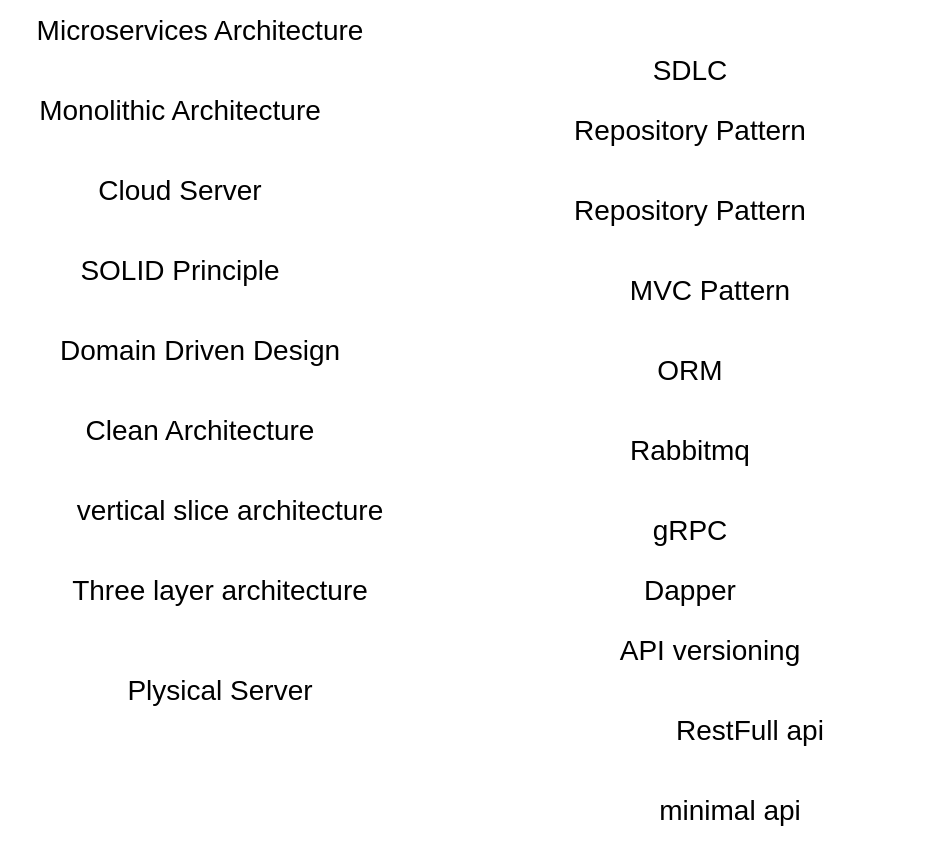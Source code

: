 <mxfile version="21.6.2" type="github">
  <diagram name="Page-1" id="Pktm7cOloWW2bJOD0Lta">
    <mxGraphModel dx="1232" dy="525" grid="1" gridSize="10" guides="1" tooltips="1" connect="1" arrows="1" fold="1" page="1" pageScale="1" pageWidth="850" pageHeight="1100" math="0" shadow="0">
      <root>
        <mxCell id="0" />
        <mxCell id="1" parent="0" />
        <mxCell id="jzJYhHAv_l02grlSd3NP-2" value="&lt;font style=&quot;font-size: 14px;&quot;&gt;Microservices Architecture&lt;/font&gt;" style="text;html=1;strokeColor=none;fillColor=none;align=center;verticalAlign=middle;whiteSpace=wrap;rounded=0;" parent="1" vertex="1">
          <mxGeometry x="35" y="30" width="200" height="30" as="geometry" />
        </mxCell>
        <mxCell id="jzJYhHAv_l02grlSd3NP-5" value="&lt;font style=&quot;font-size: 14px;&quot;&gt;Monolithic Architecture&lt;/font&gt;" style="text;html=1;strokeColor=none;fillColor=none;align=center;verticalAlign=middle;whiteSpace=wrap;rounded=0;" parent="1" vertex="1">
          <mxGeometry x="50" y="70" width="150" height="30" as="geometry" />
        </mxCell>
        <mxCell id="jzJYhHAv_l02grlSd3NP-6" value="&lt;font style=&quot;font-size: 14px;&quot;&gt;Cloud Server&lt;/font&gt;" style="text;html=1;strokeColor=none;fillColor=none;align=center;verticalAlign=middle;whiteSpace=wrap;rounded=0;" parent="1" vertex="1">
          <mxGeometry x="50" y="110" width="150" height="30" as="geometry" />
        </mxCell>
        <mxCell id="jzJYhHAv_l02grlSd3NP-7" value="&lt;font style=&quot;font-size: 14px;&quot;&gt;SOLID Principle&lt;/font&gt;" style="text;html=1;strokeColor=none;fillColor=none;align=center;verticalAlign=middle;whiteSpace=wrap;rounded=0;" parent="1" vertex="1">
          <mxGeometry x="50" y="150" width="150" height="30" as="geometry" />
        </mxCell>
        <mxCell id="jzJYhHAv_l02grlSd3NP-8" value="&lt;span style=&quot;font-size: 14px;&quot;&gt;Domain Driven Design&lt;/span&gt;" style="text;html=1;strokeColor=none;fillColor=none;align=center;verticalAlign=middle;whiteSpace=wrap;rounded=0;" parent="1" vertex="1">
          <mxGeometry x="60" y="190" width="150" height="30" as="geometry" />
        </mxCell>
        <mxCell id="jzJYhHAv_l02grlSd3NP-9" value="&lt;span style=&quot;font-size: 14px;&quot;&gt;Clean Architecture&lt;/span&gt;" style="text;html=1;strokeColor=none;fillColor=none;align=center;verticalAlign=middle;whiteSpace=wrap;rounded=0;" parent="1" vertex="1">
          <mxGeometry x="60" y="230" width="150" height="30" as="geometry" />
        </mxCell>
        <mxCell id="jzJYhHAv_l02grlSd3NP-10" value="&lt;font style=&quot;font-size: 14px;&quot;&gt;vertical slice architecture&lt;/font&gt;" style="text;html=1;strokeColor=none;fillColor=none;align=center;verticalAlign=middle;whiteSpace=wrap;rounded=0;" parent="1" vertex="1">
          <mxGeometry x="60" y="270" width="180" height="30" as="geometry" />
        </mxCell>
        <mxCell id="jzJYhHAv_l02grlSd3NP-12" value="&lt;font style=&quot;font-size: 14px;&quot;&gt;Three layer architecture&lt;/font&gt;" style="text;html=1;strokeColor=none;fillColor=none;align=center;verticalAlign=middle;whiteSpace=wrap;rounded=0;" parent="1" vertex="1">
          <mxGeometry x="55" y="310" width="180" height="30" as="geometry" />
        </mxCell>
        <mxCell id="jzJYhHAv_l02grlSd3NP-13" value="&lt;font style=&quot;font-size: 14px;&quot;&gt;SDLC&lt;/font&gt;" style="text;html=1;strokeColor=none;fillColor=none;align=center;verticalAlign=middle;whiteSpace=wrap;rounded=0;" parent="1" vertex="1">
          <mxGeometry x="280" y="50" width="200" height="30" as="geometry" />
        </mxCell>
        <mxCell id="jzJYhHAv_l02grlSd3NP-14" value="&lt;font style=&quot;font-size: 14px;&quot;&gt;Repository Pattern&lt;/font&gt;" style="text;html=1;strokeColor=none;fillColor=none;align=center;verticalAlign=middle;whiteSpace=wrap;rounded=0;" parent="1" vertex="1">
          <mxGeometry x="280" y="80" width="200" height="30" as="geometry" />
        </mxCell>
        <mxCell id="jzJYhHAv_l02grlSd3NP-15" value="&lt;font style=&quot;font-size: 14px;&quot;&gt;Repository Pattern&lt;/font&gt;" style="text;html=1;strokeColor=none;fillColor=none;align=center;verticalAlign=middle;whiteSpace=wrap;rounded=0;" parent="1" vertex="1">
          <mxGeometry x="280" y="120" width="200" height="30" as="geometry" />
        </mxCell>
        <mxCell id="vhDsmQg7ZBNKj0Gx0PKl-1" value="&lt;font style=&quot;font-size: 14px;&quot;&gt;MVC Pattern&lt;/font&gt;" style="text;html=1;strokeColor=none;fillColor=none;align=center;verticalAlign=middle;whiteSpace=wrap;rounded=0;" parent="1" vertex="1">
          <mxGeometry x="290" y="160" width="200" height="30" as="geometry" />
        </mxCell>
        <mxCell id="vhDsmQg7ZBNKj0Gx0PKl-2" value="&lt;font style=&quot;font-size: 14px;&quot;&gt;ORM&lt;/font&gt;" style="text;html=1;strokeColor=none;fillColor=none;align=center;verticalAlign=middle;whiteSpace=wrap;rounded=0;" parent="1" vertex="1">
          <mxGeometry x="280" y="200" width="200" height="30" as="geometry" />
        </mxCell>
        <mxCell id="vhDsmQg7ZBNKj0Gx0PKl-3" value="&lt;font style=&quot;font-size: 14px;&quot;&gt;Rabbitmq&lt;/font&gt;" style="text;html=1;strokeColor=none;fillColor=none;align=center;verticalAlign=middle;whiteSpace=wrap;rounded=0;" parent="1" vertex="1">
          <mxGeometry x="280" y="240" width="200" height="30" as="geometry" />
        </mxCell>
        <mxCell id="vhDsmQg7ZBNKj0Gx0PKl-4" value="&lt;span style=&quot;font-size: 14px;&quot;&gt;gRPC&lt;/span&gt;" style="text;html=1;strokeColor=none;fillColor=none;align=center;verticalAlign=middle;whiteSpace=wrap;rounded=0;" parent="1" vertex="1">
          <mxGeometry x="280" y="280" width="200" height="30" as="geometry" />
        </mxCell>
        <mxCell id="vhDsmQg7ZBNKj0Gx0PKl-5" value="&lt;font style=&quot;font-size: 14px;&quot;&gt;Dapper&lt;/font&gt;" style="text;html=1;strokeColor=none;fillColor=none;align=center;verticalAlign=middle;whiteSpace=wrap;rounded=0;" parent="1" vertex="1">
          <mxGeometry x="280" y="310" width="200" height="30" as="geometry" />
        </mxCell>
        <mxCell id="vhDsmQg7ZBNKj0Gx0PKl-6" value="&lt;font style=&quot;font-size: 14px;&quot;&gt;API versioning&lt;/font&gt;" style="text;html=1;strokeColor=none;fillColor=none;align=center;verticalAlign=middle;whiteSpace=wrap;rounded=0;" parent="1" vertex="1">
          <mxGeometry x="290" y="340" width="200" height="30" as="geometry" />
        </mxCell>
        <mxCell id="vhDsmQg7ZBNKj0Gx0PKl-7" value="&lt;font style=&quot;font-size: 14px;&quot;&gt;RestFull api&lt;/font&gt;" style="text;html=1;strokeColor=none;fillColor=none;align=center;verticalAlign=middle;whiteSpace=wrap;rounded=0;" parent="1" vertex="1">
          <mxGeometry x="310" y="380" width="200" height="30" as="geometry" />
        </mxCell>
        <mxCell id="vhDsmQg7ZBNKj0Gx0PKl-8" value="&lt;font style=&quot;font-size: 14px;&quot;&gt;minimal api&lt;/font&gt;" style="text;html=1;strokeColor=none;fillColor=none;align=center;verticalAlign=middle;whiteSpace=wrap;rounded=0;" parent="1" vertex="1">
          <mxGeometry x="300" y="420" width="200" height="30" as="geometry" />
        </mxCell>
        <mxCell id="qL7fFzxsQ5jwUveeFpTR-1" value="&lt;font style=&quot;font-size: 14px;&quot;&gt;Plysical Server&lt;/font&gt;" style="text;html=1;strokeColor=none;fillColor=none;align=center;verticalAlign=middle;whiteSpace=wrap;rounded=0;" vertex="1" parent="1">
          <mxGeometry x="70" y="360" width="150" height="30" as="geometry" />
        </mxCell>
      </root>
    </mxGraphModel>
  </diagram>
</mxfile>
